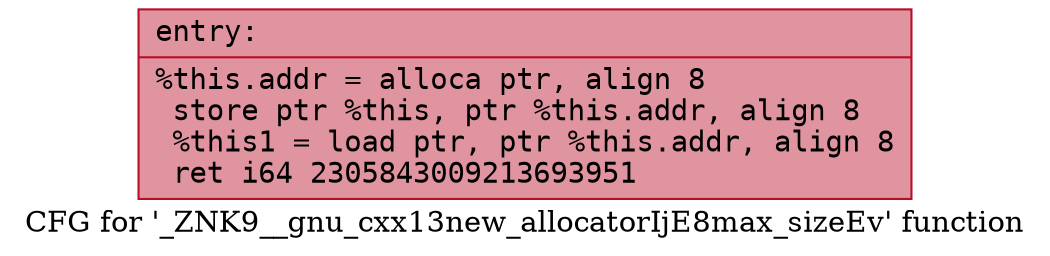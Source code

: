 digraph "CFG for '_ZNK9__gnu_cxx13new_allocatorIjE8max_sizeEv' function" {
	label="CFG for '_ZNK9__gnu_cxx13new_allocatorIjE8max_sizeEv' function";

	Node0x556bfec600e0 [shape=record,color="#b70d28ff", style=filled, fillcolor="#b70d2870" fontname="Courier",label="{entry:\l|  %this.addr = alloca ptr, align 8\l  store ptr %this, ptr %this.addr, align 8\l  %this1 = load ptr, ptr %this.addr, align 8\l  ret i64 2305843009213693951\l}"];
}
